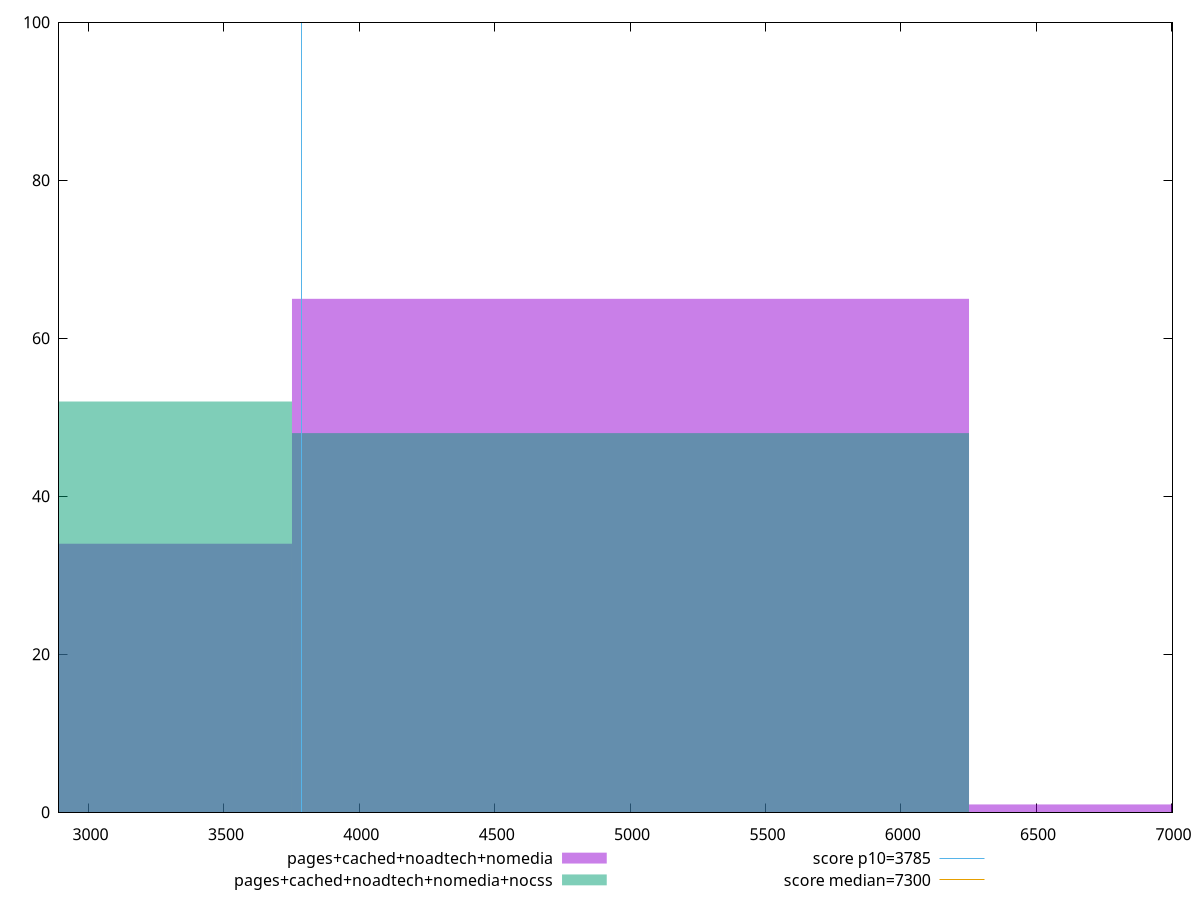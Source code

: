 reset

$pagesCachedNoadtechNomedia <<EOF
7502.499478763568 1
5001.666319175712 65
2500.833159587856 34
EOF

$pagesCachedNoadtechNomediaNocss <<EOF
5001.666319175712 48
2500.833159587856 52
EOF

set key outside below
set boxwidth 2500.833159587856
set xrange [2890.6594999999998:7003.7535]
set yrange [0:100]
set trange [0:100]
set style fill transparent solid 0.5 noborder

set parametric
set terminal svg size 640, 500 enhanced background rgb 'white'
set output "report_00019_2021-02-10T18-14-37.922Z//interactive/comparison/histogram/3_vs_4.svg"

plot $pagesCachedNoadtechNomedia title "pages+cached+noadtech+nomedia" with boxes, \
     $pagesCachedNoadtechNomediaNocss title "pages+cached+noadtech+nomedia+nocss" with boxes, \
     3785,t title "score p10=3785", \
     7300,t title "score median=7300"

reset
